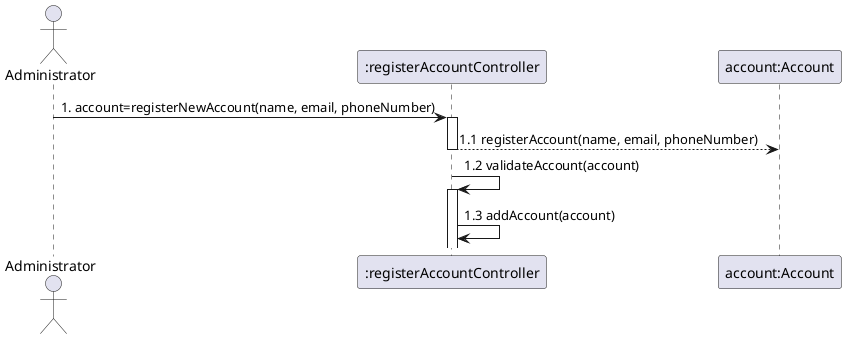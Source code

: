 @startuml
actor Administrator
participant ":registerAccountController" as controller
participant "account:Account" as Account

Administrator -> controller: 1. account=registerNewAccount(name, email, phoneNumber)
activate controller
controller --> Account: 1.1 registerAccount(name, email, phoneNumber)
deactivate controller
controller -> controller: 1.2 validateAccount(account)
activate controller
controller -> controller: 1.3 addAccount(account)

@enduml

actor Administrator
participant ":RegisterAccountUI" as rgui
participant ":RegisterAccountController" as rgc
participant ":registerAccountController" as controller
participant "reg:Account" as Account

activate Administrator
Administrator -> rgui: 1. starts new account register
activate rgui
rgui --> Administrator: 1.1 requests data(name, email, phoneNumber)
deactivate rgui
Administrator -> rgui: 2. types requested data
activate rgui
rgui -> rgc: 2.1 registerAccount(name, email, phoneNumber)
activate rgc
rgc -> controller: 2.1.1 reg=registerAccount(name, email, phoneNumber)
activate controller
controller --> Account: 2.1.1.1 register(name, email, phoneNumber)
deactivate controller
rgc -> controller: 2.1.2 validateAccount(reg)
activate controller
deactivate rgc
deactivate controller
rgui --> Administrator: 2.2 shows data and requests confirmation

deactivate rgui
Administrator -> rgui: 3. confirms
activate rgui
rgui -> rgc: 3.1 saveAccount()
activate rgc
rgc -> controller: 3.1.1 saveAccount(reg)
activate controller
controller -> controller: 3.1.1.1 validateAccount(reg)
controller -> controller: 3.1.1.2 addAccount(reg)
deactivate controller
deactivate rgc
rgui --> Administrator: 3.2 informs success!
deactivate rgui
